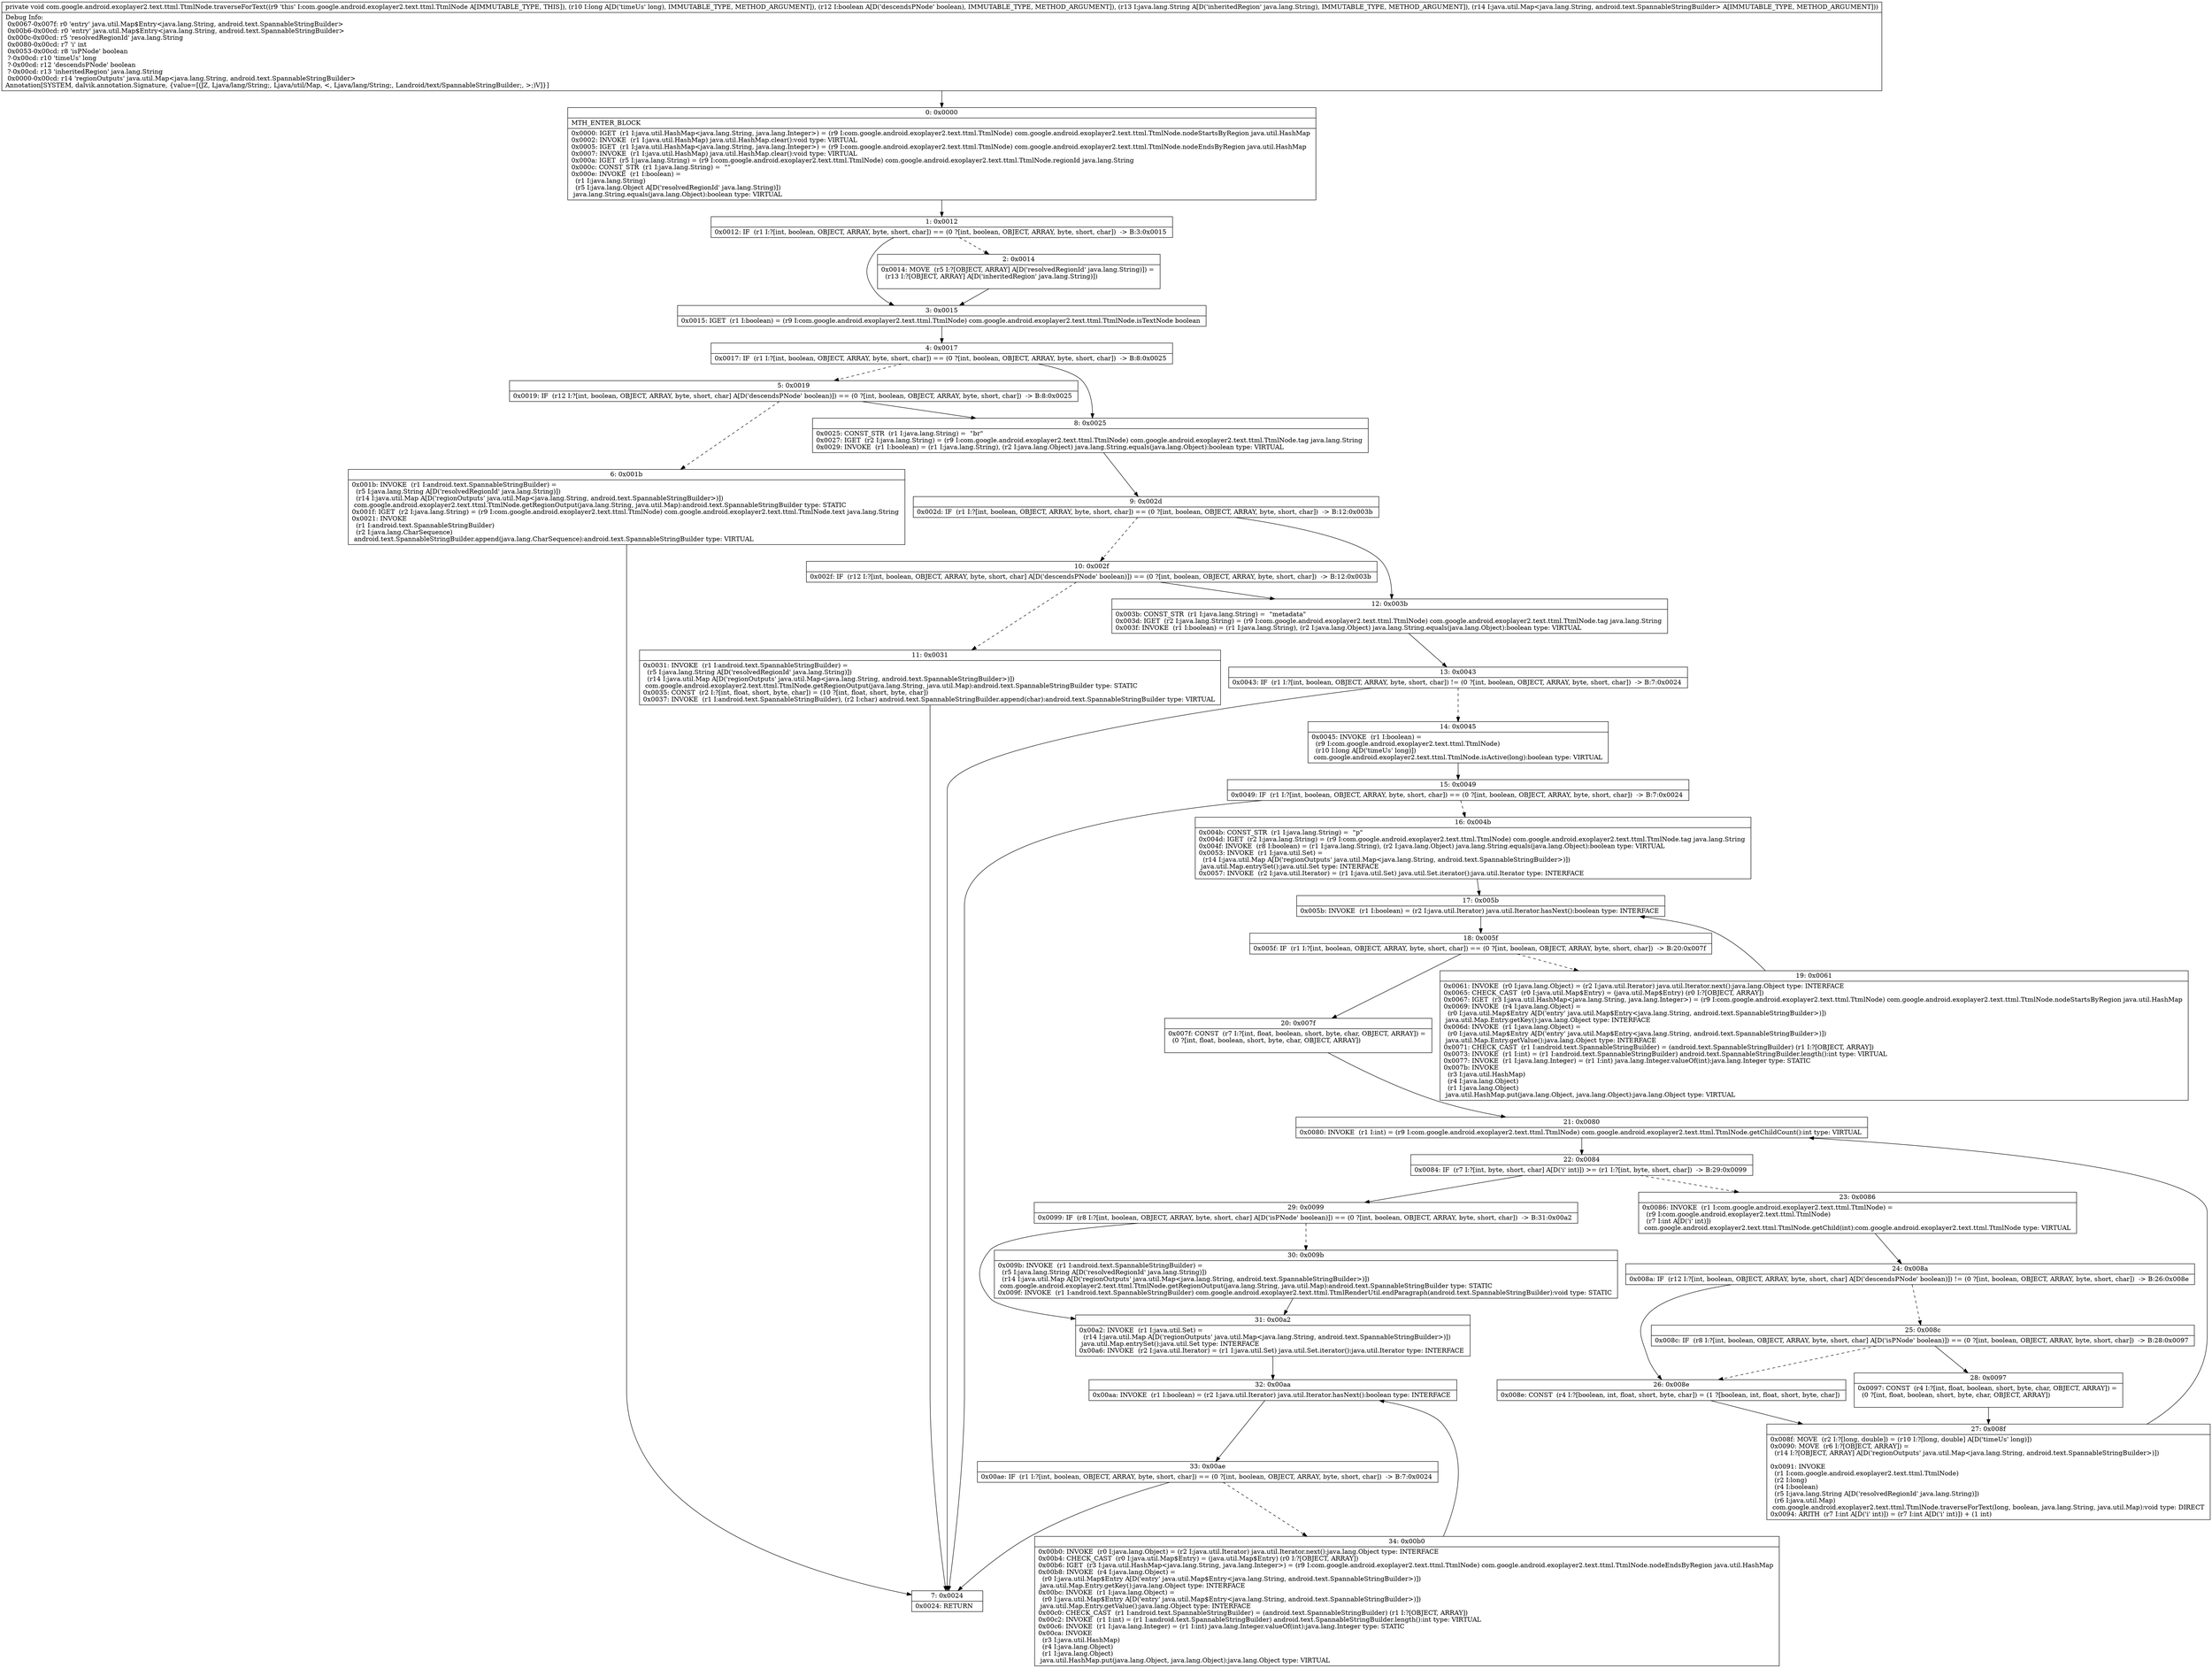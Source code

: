 digraph "CFG forcom.google.android.exoplayer2.text.ttml.TtmlNode.traverseForText(JZLjava\/lang\/String;Ljava\/util\/Map;)V" {
Node_0 [shape=record,label="{0\:\ 0x0000|MTH_ENTER_BLOCK\l|0x0000: IGET  (r1 I:java.util.HashMap\<java.lang.String, java.lang.Integer\>) = (r9 I:com.google.android.exoplayer2.text.ttml.TtmlNode) com.google.android.exoplayer2.text.ttml.TtmlNode.nodeStartsByRegion java.util.HashMap \l0x0002: INVOKE  (r1 I:java.util.HashMap) java.util.HashMap.clear():void type: VIRTUAL \l0x0005: IGET  (r1 I:java.util.HashMap\<java.lang.String, java.lang.Integer\>) = (r9 I:com.google.android.exoplayer2.text.ttml.TtmlNode) com.google.android.exoplayer2.text.ttml.TtmlNode.nodeEndsByRegion java.util.HashMap \l0x0007: INVOKE  (r1 I:java.util.HashMap) java.util.HashMap.clear():void type: VIRTUAL \l0x000a: IGET  (r5 I:java.lang.String) = (r9 I:com.google.android.exoplayer2.text.ttml.TtmlNode) com.google.android.exoplayer2.text.ttml.TtmlNode.regionId java.lang.String \l0x000c: CONST_STR  (r1 I:java.lang.String) =  \"\" \l0x000e: INVOKE  (r1 I:boolean) = \l  (r1 I:java.lang.String)\l  (r5 I:java.lang.Object A[D('resolvedRegionId' java.lang.String)])\l java.lang.String.equals(java.lang.Object):boolean type: VIRTUAL \l}"];
Node_1 [shape=record,label="{1\:\ 0x0012|0x0012: IF  (r1 I:?[int, boolean, OBJECT, ARRAY, byte, short, char]) == (0 ?[int, boolean, OBJECT, ARRAY, byte, short, char])  \-\> B:3:0x0015 \l}"];
Node_2 [shape=record,label="{2\:\ 0x0014|0x0014: MOVE  (r5 I:?[OBJECT, ARRAY] A[D('resolvedRegionId' java.lang.String)]) = \l  (r13 I:?[OBJECT, ARRAY] A[D('inheritedRegion' java.lang.String)])\l \l}"];
Node_3 [shape=record,label="{3\:\ 0x0015|0x0015: IGET  (r1 I:boolean) = (r9 I:com.google.android.exoplayer2.text.ttml.TtmlNode) com.google.android.exoplayer2.text.ttml.TtmlNode.isTextNode boolean \l}"];
Node_4 [shape=record,label="{4\:\ 0x0017|0x0017: IF  (r1 I:?[int, boolean, OBJECT, ARRAY, byte, short, char]) == (0 ?[int, boolean, OBJECT, ARRAY, byte, short, char])  \-\> B:8:0x0025 \l}"];
Node_5 [shape=record,label="{5\:\ 0x0019|0x0019: IF  (r12 I:?[int, boolean, OBJECT, ARRAY, byte, short, char] A[D('descendsPNode' boolean)]) == (0 ?[int, boolean, OBJECT, ARRAY, byte, short, char])  \-\> B:8:0x0025 \l}"];
Node_6 [shape=record,label="{6\:\ 0x001b|0x001b: INVOKE  (r1 I:android.text.SpannableStringBuilder) = \l  (r5 I:java.lang.String A[D('resolvedRegionId' java.lang.String)])\l  (r14 I:java.util.Map A[D('regionOutputs' java.util.Map\<java.lang.String, android.text.SpannableStringBuilder\>)])\l com.google.android.exoplayer2.text.ttml.TtmlNode.getRegionOutput(java.lang.String, java.util.Map):android.text.SpannableStringBuilder type: STATIC \l0x001f: IGET  (r2 I:java.lang.String) = (r9 I:com.google.android.exoplayer2.text.ttml.TtmlNode) com.google.android.exoplayer2.text.ttml.TtmlNode.text java.lang.String \l0x0021: INVOKE  \l  (r1 I:android.text.SpannableStringBuilder)\l  (r2 I:java.lang.CharSequence)\l android.text.SpannableStringBuilder.append(java.lang.CharSequence):android.text.SpannableStringBuilder type: VIRTUAL \l}"];
Node_7 [shape=record,label="{7\:\ 0x0024|0x0024: RETURN   \l}"];
Node_8 [shape=record,label="{8\:\ 0x0025|0x0025: CONST_STR  (r1 I:java.lang.String) =  \"br\" \l0x0027: IGET  (r2 I:java.lang.String) = (r9 I:com.google.android.exoplayer2.text.ttml.TtmlNode) com.google.android.exoplayer2.text.ttml.TtmlNode.tag java.lang.String \l0x0029: INVOKE  (r1 I:boolean) = (r1 I:java.lang.String), (r2 I:java.lang.Object) java.lang.String.equals(java.lang.Object):boolean type: VIRTUAL \l}"];
Node_9 [shape=record,label="{9\:\ 0x002d|0x002d: IF  (r1 I:?[int, boolean, OBJECT, ARRAY, byte, short, char]) == (0 ?[int, boolean, OBJECT, ARRAY, byte, short, char])  \-\> B:12:0x003b \l}"];
Node_10 [shape=record,label="{10\:\ 0x002f|0x002f: IF  (r12 I:?[int, boolean, OBJECT, ARRAY, byte, short, char] A[D('descendsPNode' boolean)]) == (0 ?[int, boolean, OBJECT, ARRAY, byte, short, char])  \-\> B:12:0x003b \l}"];
Node_11 [shape=record,label="{11\:\ 0x0031|0x0031: INVOKE  (r1 I:android.text.SpannableStringBuilder) = \l  (r5 I:java.lang.String A[D('resolvedRegionId' java.lang.String)])\l  (r14 I:java.util.Map A[D('regionOutputs' java.util.Map\<java.lang.String, android.text.SpannableStringBuilder\>)])\l com.google.android.exoplayer2.text.ttml.TtmlNode.getRegionOutput(java.lang.String, java.util.Map):android.text.SpannableStringBuilder type: STATIC \l0x0035: CONST  (r2 I:?[int, float, short, byte, char]) = (10 ?[int, float, short, byte, char]) \l0x0037: INVOKE  (r1 I:android.text.SpannableStringBuilder), (r2 I:char) android.text.SpannableStringBuilder.append(char):android.text.SpannableStringBuilder type: VIRTUAL \l}"];
Node_12 [shape=record,label="{12\:\ 0x003b|0x003b: CONST_STR  (r1 I:java.lang.String) =  \"metadata\" \l0x003d: IGET  (r2 I:java.lang.String) = (r9 I:com.google.android.exoplayer2.text.ttml.TtmlNode) com.google.android.exoplayer2.text.ttml.TtmlNode.tag java.lang.String \l0x003f: INVOKE  (r1 I:boolean) = (r1 I:java.lang.String), (r2 I:java.lang.Object) java.lang.String.equals(java.lang.Object):boolean type: VIRTUAL \l}"];
Node_13 [shape=record,label="{13\:\ 0x0043|0x0043: IF  (r1 I:?[int, boolean, OBJECT, ARRAY, byte, short, char]) != (0 ?[int, boolean, OBJECT, ARRAY, byte, short, char])  \-\> B:7:0x0024 \l}"];
Node_14 [shape=record,label="{14\:\ 0x0045|0x0045: INVOKE  (r1 I:boolean) = \l  (r9 I:com.google.android.exoplayer2.text.ttml.TtmlNode)\l  (r10 I:long A[D('timeUs' long)])\l com.google.android.exoplayer2.text.ttml.TtmlNode.isActive(long):boolean type: VIRTUAL \l}"];
Node_15 [shape=record,label="{15\:\ 0x0049|0x0049: IF  (r1 I:?[int, boolean, OBJECT, ARRAY, byte, short, char]) == (0 ?[int, boolean, OBJECT, ARRAY, byte, short, char])  \-\> B:7:0x0024 \l}"];
Node_16 [shape=record,label="{16\:\ 0x004b|0x004b: CONST_STR  (r1 I:java.lang.String) =  \"p\" \l0x004d: IGET  (r2 I:java.lang.String) = (r9 I:com.google.android.exoplayer2.text.ttml.TtmlNode) com.google.android.exoplayer2.text.ttml.TtmlNode.tag java.lang.String \l0x004f: INVOKE  (r8 I:boolean) = (r1 I:java.lang.String), (r2 I:java.lang.Object) java.lang.String.equals(java.lang.Object):boolean type: VIRTUAL \l0x0053: INVOKE  (r1 I:java.util.Set) = \l  (r14 I:java.util.Map A[D('regionOutputs' java.util.Map\<java.lang.String, android.text.SpannableStringBuilder\>)])\l java.util.Map.entrySet():java.util.Set type: INTERFACE \l0x0057: INVOKE  (r2 I:java.util.Iterator) = (r1 I:java.util.Set) java.util.Set.iterator():java.util.Iterator type: INTERFACE \l}"];
Node_17 [shape=record,label="{17\:\ 0x005b|0x005b: INVOKE  (r1 I:boolean) = (r2 I:java.util.Iterator) java.util.Iterator.hasNext():boolean type: INTERFACE \l}"];
Node_18 [shape=record,label="{18\:\ 0x005f|0x005f: IF  (r1 I:?[int, boolean, OBJECT, ARRAY, byte, short, char]) == (0 ?[int, boolean, OBJECT, ARRAY, byte, short, char])  \-\> B:20:0x007f \l}"];
Node_19 [shape=record,label="{19\:\ 0x0061|0x0061: INVOKE  (r0 I:java.lang.Object) = (r2 I:java.util.Iterator) java.util.Iterator.next():java.lang.Object type: INTERFACE \l0x0065: CHECK_CAST  (r0 I:java.util.Map$Entry) = (java.util.Map$Entry) (r0 I:?[OBJECT, ARRAY]) \l0x0067: IGET  (r3 I:java.util.HashMap\<java.lang.String, java.lang.Integer\>) = (r9 I:com.google.android.exoplayer2.text.ttml.TtmlNode) com.google.android.exoplayer2.text.ttml.TtmlNode.nodeStartsByRegion java.util.HashMap \l0x0069: INVOKE  (r4 I:java.lang.Object) = \l  (r0 I:java.util.Map$Entry A[D('entry' java.util.Map$Entry\<java.lang.String, android.text.SpannableStringBuilder\>)])\l java.util.Map.Entry.getKey():java.lang.Object type: INTERFACE \l0x006d: INVOKE  (r1 I:java.lang.Object) = \l  (r0 I:java.util.Map$Entry A[D('entry' java.util.Map$Entry\<java.lang.String, android.text.SpannableStringBuilder\>)])\l java.util.Map.Entry.getValue():java.lang.Object type: INTERFACE \l0x0071: CHECK_CAST  (r1 I:android.text.SpannableStringBuilder) = (android.text.SpannableStringBuilder) (r1 I:?[OBJECT, ARRAY]) \l0x0073: INVOKE  (r1 I:int) = (r1 I:android.text.SpannableStringBuilder) android.text.SpannableStringBuilder.length():int type: VIRTUAL \l0x0077: INVOKE  (r1 I:java.lang.Integer) = (r1 I:int) java.lang.Integer.valueOf(int):java.lang.Integer type: STATIC \l0x007b: INVOKE  \l  (r3 I:java.util.HashMap)\l  (r4 I:java.lang.Object)\l  (r1 I:java.lang.Object)\l java.util.HashMap.put(java.lang.Object, java.lang.Object):java.lang.Object type: VIRTUAL \l}"];
Node_20 [shape=record,label="{20\:\ 0x007f|0x007f: CONST  (r7 I:?[int, float, boolean, short, byte, char, OBJECT, ARRAY]) = \l  (0 ?[int, float, boolean, short, byte, char, OBJECT, ARRAY])\l \l}"];
Node_21 [shape=record,label="{21\:\ 0x0080|0x0080: INVOKE  (r1 I:int) = (r9 I:com.google.android.exoplayer2.text.ttml.TtmlNode) com.google.android.exoplayer2.text.ttml.TtmlNode.getChildCount():int type: VIRTUAL \l}"];
Node_22 [shape=record,label="{22\:\ 0x0084|0x0084: IF  (r7 I:?[int, byte, short, char] A[D('i' int)]) \>= (r1 I:?[int, byte, short, char])  \-\> B:29:0x0099 \l}"];
Node_23 [shape=record,label="{23\:\ 0x0086|0x0086: INVOKE  (r1 I:com.google.android.exoplayer2.text.ttml.TtmlNode) = \l  (r9 I:com.google.android.exoplayer2.text.ttml.TtmlNode)\l  (r7 I:int A[D('i' int)])\l com.google.android.exoplayer2.text.ttml.TtmlNode.getChild(int):com.google.android.exoplayer2.text.ttml.TtmlNode type: VIRTUAL \l}"];
Node_24 [shape=record,label="{24\:\ 0x008a|0x008a: IF  (r12 I:?[int, boolean, OBJECT, ARRAY, byte, short, char] A[D('descendsPNode' boolean)]) != (0 ?[int, boolean, OBJECT, ARRAY, byte, short, char])  \-\> B:26:0x008e \l}"];
Node_25 [shape=record,label="{25\:\ 0x008c|0x008c: IF  (r8 I:?[int, boolean, OBJECT, ARRAY, byte, short, char] A[D('isPNode' boolean)]) == (0 ?[int, boolean, OBJECT, ARRAY, byte, short, char])  \-\> B:28:0x0097 \l}"];
Node_26 [shape=record,label="{26\:\ 0x008e|0x008e: CONST  (r4 I:?[boolean, int, float, short, byte, char]) = (1 ?[boolean, int, float, short, byte, char]) \l}"];
Node_27 [shape=record,label="{27\:\ 0x008f|0x008f: MOVE  (r2 I:?[long, double]) = (r10 I:?[long, double] A[D('timeUs' long)]) \l0x0090: MOVE  (r6 I:?[OBJECT, ARRAY]) = \l  (r14 I:?[OBJECT, ARRAY] A[D('regionOutputs' java.util.Map\<java.lang.String, android.text.SpannableStringBuilder\>)])\l \l0x0091: INVOKE  \l  (r1 I:com.google.android.exoplayer2.text.ttml.TtmlNode)\l  (r2 I:long)\l  (r4 I:boolean)\l  (r5 I:java.lang.String A[D('resolvedRegionId' java.lang.String)])\l  (r6 I:java.util.Map)\l com.google.android.exoplayer2.text.ttml.TtmlNode.traverseForText(long, boolean, java.lang.String, java.util.Map):void type: DIRECT \l0x0094: ARITH  (r7 I:int A[D('i' int)]) = (r7 I:int A[D('i' int)]) + (1 int) \l}"];
Node_28 [shape=record,label="{28\:\ 0x0097|0x0097: CONST  (r4 I:?[int, float, boolean, short, byte, char, OBJECT, ARRAY]) = \l  (0 ?[int, float, boolean, short, byte, char, OBJECT, ARRAY])\l \l}"];
Node_29 [shape=record,label="{29\:\ 0x0099|0x0099: IF  (r8 I:?[int, boolean, OBJECT, ARRAY, byte, short, char] A[D('isPNode' boolean)]) == (0 ?[int, boolean, OBJECT, ARRAY, byte, short, char])  \-\> B:31:0x00a2 \l}"];
Node_30 [shape=record,label="{30\:\ 0x009b|0x009b: INVOKE  (r1 I:android.text.SpannableStringBuilder) = \l  (r5 I:java.lang.String A[D('resolvedRegionId' java.lang.String)])\l  (r14 I:java.util.Map A[D('regionOutputs' java.util.Map\<java.lang.String, android.text.SpannableStringBuilder\>)])\l com.google.android.exoplayer2.text.ttml.TtmlNode.getRegionOutput(java.lang.String, java.util.Map):android.text.SpannableStringBuilder type: STATIC \l0x009f: INVOKE  (r1 I:android.text.SpannableStringBuilder) com.google.android.exoplayer2.text.ttml.TtmlRenderUtil.endParagraph(android.text.SpannableStringBuilder):void type: STATIC \l}"];
Node_31 [shape=record,label="{31\:\ 0x00a2|0x00a2: INVOKE  (r1 I:java.util.Set) = \l  (r14 I:java.util.Map A[D('regionOutputs' java.util.Map\<java.lang.String, android.text.SpannableStringBuilder\>)])\l java.util.Map.entrySet():java.util.Set type: INTERFACE \l0x00a6: INVOKE  (r2 I:java.util.Iterator) = (r1 I:java.util.Set) java.util.Set.iterator():java.util.Iterator type: INTERFACE \l}"];
Node_32 [shape=record,label="{32\:\ 0x00aa|0x00aa: INVOKE  (r1 I:boolean) = (r2 I:java.util.Iterator) java.util.Iterator.hasNext():boolean type: INTERFACE \l}"];
Node_33 [shape=record,label="{33\:\ 0x00ae|0x00ae: IF  (r1 I:?[int, boolean, OBJECT, ARRAY, byte, short, char]) == (0 ?[int, boolean, OBJECT, ARRAY, byte, short, char])  \-\> B:7:0x0024 \l}"];
Node_34 [shape=record,label="{34\:\ 0x00b0|0x00b0: INVOKE  (r0 I:java.lang.Object) = (r2 I:java.util.Iterator) java.util.Iterator.next():java.lang.Object type: INTERFACE \l0x00b4: CHECK_CAST  (r0 I:java.util.Map$Entry) = (java.util.Map$Entry) (r0 I:?[OBJECT, ARRAY]) \l0x00b6: IGET  (r3 I:java.util.HashMap\<java.lang.String, java.lang.Integer\>) = (r9 I:com.google.android.exoplayer2.text.ttml.TtmlNode) com.google.android.exoplayer2.text.ttml.TtmlNode.nodeEndsByRegion java.util.HashMap \l0x00b8: INVOKE  (r4 I:java.lang.Object) = \l  (r0 I:java.util.Map$Entry A[D('entry' java.util.Map$Entry\<java.lang.String, android.text.SpannableStringBuilder\>)])\l java.util.Map.Entry.getKey():java.lang.Object type: INTERFACE \l0x00bc: INVOKE  (r1 I:java.lang.Object) = \l  (r0 I:java.util.Map$Entry A[D('entry' java.util.Map$Entry\<java.lang.String, android.text.SpannableStringBuilder\>)])\l java.util.Map.Entry.getValue():java.lang.Object type: INTERFACE \l0x00c0: CHECK_CAST  (r1 I:android.text.SpannableStringBuilder) = (android.text.SpannableStringBuilder) (r1 I:?[OBJECT, ARRAY]) \l0x00c2: INVOKE  (r1 I:int) = (r1 I:android.text.SpannableStringBuilder) android.text.SpannableStringBuilder.length():int type: VIRTUAL \l0x00c6: INVOKE  (r1 I:java.lang.Integer) = (r1 I:int) java.lang.Integer.valueOf(int):java.lang.Integer type: STATIC \l0x00ca: INVOKE  \l  (r3 I:java.util.HashMap)\l  (r4 I:java.lang.Object)\l  (r1 I:java.lang.Object)\l java.util.HashMap.put(java.lang.Object, java.lang.Object):java.lang.Object type: VIRTUAL \l}"];
MethodNode[shape=record,label="{private void com.google.android.exoplayer2.text.ttml.TtmlNode.traverseForText((r9 'this' I:com.google.android.exoplayer2.text.ttml.TtmlNode A[IMMUTABLE_TYPE, THIS]), (r10 I:long A[D('timeUs' long), IMMUTABLE_TYPE, METHOD_ARGUMENT]), (r12 I:boolean A[D('descendsPNode' boolean), IMMUTABLE_TYPE, METHOD_ARGUMENT]), (r13 I:java.lang.String A[D('inheritedRegion' java.lang.String), IMMUTABLE_TYPE, METHOD_ARGUMENT]), (r14 I:java.util.Map\<java.lang.String, android.text.SpannableStringBuilder\> A[IMMUTABLE_TYPE, METHOD_ARGUMENT]))  | Debug Info:\l  0x0067\-0x007f: r0 'entry' java.util.Map$Entry\<java.lang.String, android.text.SpannableStringBuilder\>\l  0x00b6\-0x00cd: r0 'entry' java.util.Map$Entry\<java.lang.String, android.text.SpannableStringBuilder\>\l  0x000c\-0x00cd: r5 'resolvedRegionId' java.lang.String\l  0x0080\-0x00cd: r7 'i' int\l  0x0053\-0x00cd: r8 'isPNode' boolean\l  ?\-0x00cd: r10 'timeUs' long\l  ?\-0x00cd: r12 'descendsPNode' boolean\l  ?\-0x00cd: r13 'inheritedRegion' java.lang.String\l  0x0000\-0x00cd: r14 'regionOutputs' java.util.Map\<java.lang.String, android.text.SpannableStringBuilder\>\lAnnotation[SYSTEM, dalvik.annotation.Signature, \{value=[(JZ, Ljava\/lang\/String;, Ljava\/util\/Map, \<, Ljava\/lang\/String;, Landroid\/text\/SpannableStringBuilder;, \>;)V]\}]\l}"];
MethodNode -> Node_0;
Node_0 -> Node_1;
Node_1 -> Node_2[style=dashed];
Node_1 -> Node_3;
Node_2 -> Node_3;
Node_3 -> Node_4;
Node_4 -> Node_5[style=dashed];
Node_4 -> Node_8;
Node_5 -> Node_6[style=dashed];
Node_5 -> Node_8;
Node_6 -> Node_7;
Node_8 -> Node_9;
Node_9 -> Node_10[style=dashed];
Node_9 -> Node_12;
Node_10 -> Node_11[style=dashed];
Node_10 -> Node_12;
Node_11 -> Node_7;
Node_12 -> Node_13;
Node_13 -> Node_7;
Node_13 -> Node_14[style=dashed];
Node_14 -> Node_15;
Node_15 -> Node_7;
Node_15 -> Node_16[style=dashed];
Node_16 -> Node_17;
Node_17 -> Node_18;
Node_18 -> Node_19[style=dashed];
Node_18 -> Node_20;
Node_19 -> Node_17;
Node_20 -> Node_21;
Node_21 -> Node_22;
Node_22 -> Node_23[style=dashed];
Node_22 -> Node_29;
Node_23 -> Node_24;
Node_24 -> Node_25[style=dashed];
Node_24 -> Node_26;
Node_25 -> Node_26[style=dashed];
Node_25 -> Node_28;
Node_26 -> Node_27;
Node_27 -> Node_21;
Node_28 -> Node_27;
Node_29 -> Node_30[style=dashed];
Node_29 -> Node_31;
Node_30 -> Node_31;
Node_31 -> Node_32;
Node_32 -> Node_33;
Node_33 -> Node_7;
Node_33 -> Node_34[style=dashed];
Node_34 -> Node_32;
}

